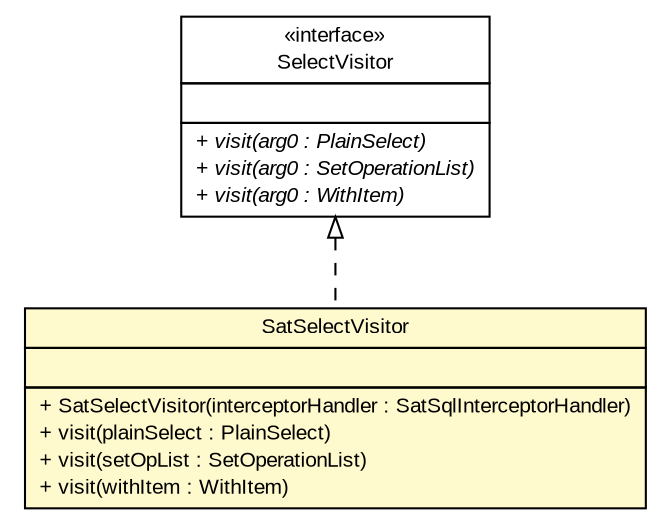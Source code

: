 #!/usr/local/bin/dot
#
# Class diagram 
# Generated by UMLGraph version R5_6 (http://www.umlgraph.org/)
#

digraph G {
	edge [fontname="arial",fontsize=10,labelfontname="arial",labelfontsize=10];
	node [fontname="arial",fontsize=10,shape=plaintext];
	nodesep=0.25;
	ranksep=0.5;
	// br.gov.to.sefaz.persistence.satquery.parser.jsql.visitor.SatSelectVisitor
	c16213 [label=<<table title="br.gov.to.sefaz.persistence.satquery.parser.jsql.visitor.SatSelectVisitor" border="0" cellborder="1" cellspacing="0" cellpadding="2" port="p" bgcolor="lemonChiffon" href="./SatSelectVisitor.html">
		<tr><td><table border="0" cellspacing="0" cellpadding="1">
<tr><td align="center" balign="center"> SatSelectVisitor </td></tr>
		</table></td></tr>
		<tr><td><table border="0" cellspacing="0" cellpadding="1">
<tr><td align="left" balign="left">  </td></tr>
		</table></td></tr>
		<tr><td><table border="0" cellspacing="0" cellpadding="1">
<tr><td align="left" balign="left"> + SatSelectVisitor(interceptorHandler : SatSqlInterceptorHandler) </td></tr>
<tr><td align="left" balign="left"> + visit(plainSelect : PlainSelect) </td></tr>
<tr><td align="left" balign="left"> + visit(setOpList : SetOperationList) </td></tr>
<tr><td align="left" balign="left"> + visit(withItem : WithItem) </td></tr>
		</table></td></tr>
		</table>>, URL="./SatSelectVisitor.html", fontname="arial", fontcolor="black", fontsize=10.0];
	//br.gov.to.sefaz.persistence.satquery.parser.jsql.visitor.SatSelectVisitor implements net.sf.jsqlparser.statement.select.SelectVisitor
	c16221:p -> c16213:p [dir=back,arrowtail=empty,style=dashed];
	// net.sf.jsqlparser.statement.select.SelectVisitor
	c16221 [label=<<table title="net.sf.jsqlparser.statement.select.SelectVisitor" border="0" cellborder="1" cellspacing="0" cellpadding="2" port="p" href="http://java.sun.com/j2se/1.4.2/docs/api/net/sf/jsqlparser/statement/select/SelectVisitor.html">
		<tr><td><table border="0" cellspacing="0" cellpadding="1">
<tr><td align="center" balign="center"> &#171;interface&#187; </td></tr>
<tr><td align="center" balign="center"> SelectVisitor </td></tr>
		</table></td></tr>
		<tr><td><table border="0" cellspacing="0" cellpadding="1">
<tr><td align="left" balign="left">  </td></tr>
		</table></td></tr>
		<tr><td><table border="0" cellspacing="0" cellpadding="1">
<tr><td align="left" balign="left"><font face="arial italic" point-size="10.0"> + visit(arg0 : PlainSelect) </font></td></tr>
<tr><td align="left" balign="left"><font face="arial italic" point-size="10.0"> + visit(arg0 : SetOperationList) </font></td></tr>
<tr><td align="left" balign="left"><font face="arial italic" point-size="10.0"> + visit(arg0 : WithItem) </font></td></tr>
		</table></td></tr>
		</table>>, URL="http://java.sun.com/j2se/1.4.2/docs/api/net/sf/jsqlparser/statement/select/SelectVisitor.html", fontname="arial", fontcolor="black", fontsize=10.0];
}

